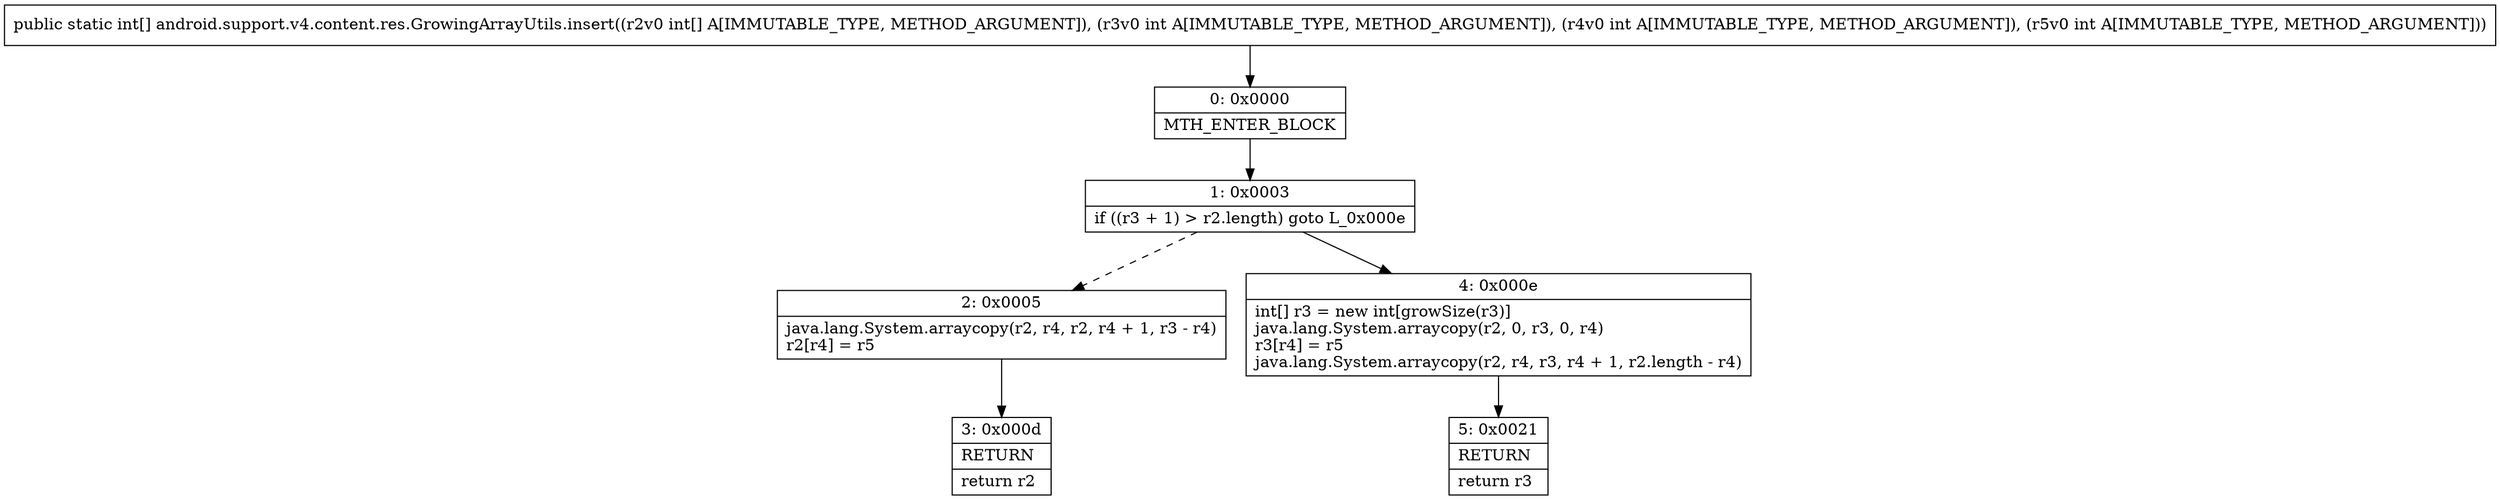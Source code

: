 digraph "CFG forandroid.support.v4.content.res.GrowingArrayUtils.insert([IIII)[I" {
Node_0 [shape=record,label="{0\:\ 0x0000|MTH_ENTER_BLOCK\l}"];
Node_1 [shape=record,label="{1\:\ 0x0003|if ((r3 + 1) \> r2.length) goto L_0x000e\l}"];
Node_2 [shape=record,label="{2\:\ 0x0005|java.lang.System.arraycopy(r2, r4, r2, r4 + 1, r3 \- r4)\lr2[r4] = r5\l}"];
Node_3 [shape=record,label="{3\:\ 0x000d|RETURN\l|return r2\l}"];
Node_4 [shape=record,label="{4\:\ 0x000e|int[] r3 = new int[growSize(r3)]\ljava.lang.System.arraycopy(r2, 0, r3, 0, r4)\lr3[r4] = r5\ljava.lang.System.arraycopy(r2, r4, r3, r4 + 1, r2.length \- r4)\l}"];
Node_5 [shape=record,label="{5\:\ 0x0021|RETURN\l|return r3\l}"];
MethodNode[shape=record,label="{public static int[] android.support.v4.content.res.GrowingArrayUtils.insert((r2v0 int[] A[IMMUTABLE_TYPE, METHOD_ARGUMENT]), (r3v0 int A[IMMUTABLE_TYPE, METHOD_ARGUMENT]), (r4v0 int A[IMMUTABLE_TYPE, METHOD_ARGUMENT]), (r5v0 int A[IMMUTABLE_TYPE, METHOD_ARGUMENT])) }"];
MethodNode -> Node_0;
Node_0 -> Node_1;
Node_1 -> Node_2[style=dashed];
Node_1 -> Node_4;
Node_2 -> Node_3;
Node_4 -> Node_5;
}


